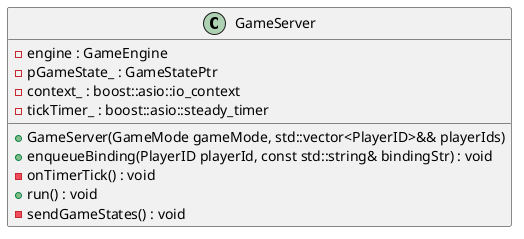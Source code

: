 @startuml GameServerClass





/' Objects '/

class GameServer {
	+GameServer(GameMode gameMode, std::vector<PlayerID>&& playerIds)
	-engine : GameEngine
	-pGameState_ : GameStatePtr
	-context_ : boost::asio::io_context
	-tickTimer_ : boost::asio::steady_timer
	+enqueueBinding(PlayerID playerId, const std::string& bindingStr) : void
	-onTimerTick() : void
	+run() : void
	-sendGameStates() : void
}





/' Inheritance relationships '/




/' Aggregation relationships '/





/' Nested objects '/



@enduml
